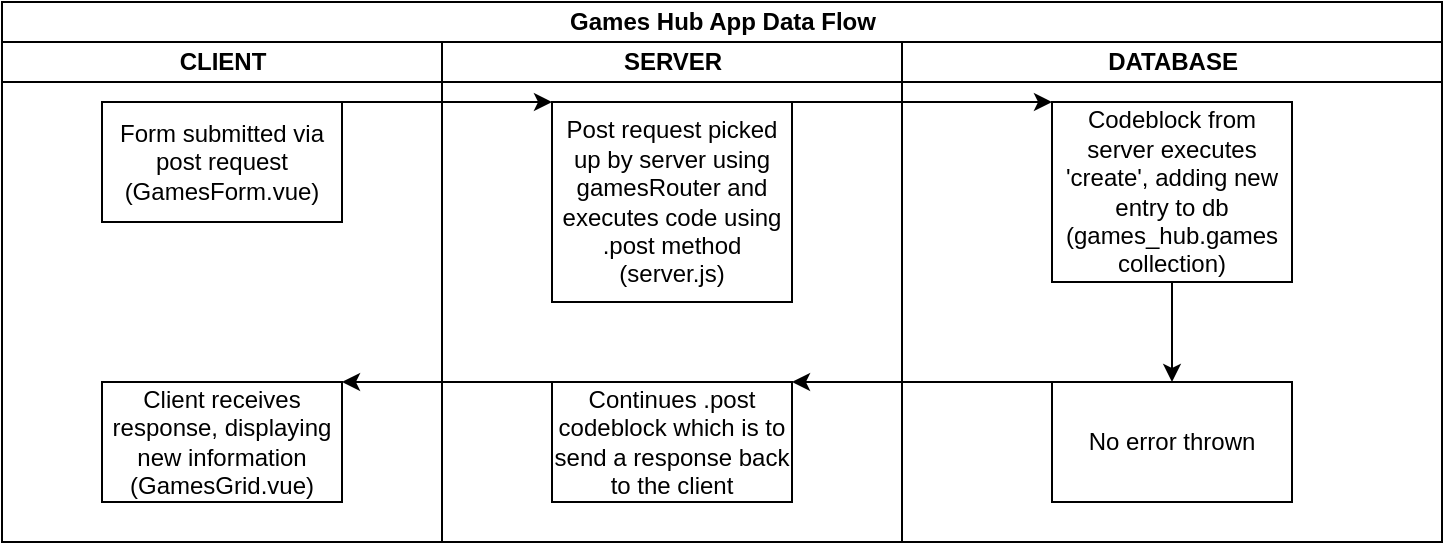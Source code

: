 <mxfile version="14.2.4" type="embed">
    <diagram id="baP4Zu5-Z4kkj23t-I2K" name="Page-1">
        <mxGraphModel dx="839" dy="481" grid="1" gridSize="10" guides="1" tooltips="1" connect="1" arrows="1" fold="1" page="1" pageScale="1" pageWidth="827" pageHeight="1169" math="0" shadow="0">
            <root>
                <mxCell id="0"/>
                <mxCell id="1" parent="0"/>
                <mxCell id="2" value="Games Hub App Data Flow" style="swimlane;html=1;childLayout=stackLayout;resizeParent=1;resizeParentMax=0;startSize=20;" vertex="1" parent="1">
                    <mxGeometry x="80" y="10" width="720" height="270" as="geometry"/>
                </mxCell>
                <mxCell id="3" value="CLIENT" style="swimlane;html=1;startSize=20;" vertex="1" parent="2">
                    <mxGeometry y="20" width="220" height="250" as="geometry"/>
                </mxCell>
                <mxCell id="6" value="Form submitted via post request&lt;br&gt;(GamesForm.vue)" style="rounded=0;whiteSpace=wrap;html=1;" vertex="1" parent="3">
                    <mxGeometry x="50" y="30" width="120" height="60" as="geometry"/>
                </mxCell>
                <mxCell id="11" value="Client receives response, displaying new information&lt;br&gt;(GamesGrid.vue)" style="rounded=0;whiteSpace=wrap;html=1;" vertex="1" parent="3">
                    <mxGeometry x="50" y="170" width="120" height="60" as="geometry"/>
                </mxCell>
                <mxCell id="4" value="SERVER" style="swimlane;html=1;startSize=20;" vertex="1" parent="2">
                    <mxGeometry x="220" y="20" width="230" height="250" as="geometry"/>
                </mxCell>
                <mxCell id="7" value="Post request picked up by server using gamesRouter and executes code using .post method&lt;br&gt;(server.js)" style="rounded=0;whiteSpace=wrap;html=1;" vertex="1" parent="4">
                    <mxGeometry x="55" y="30" width="120" height="100" as="geometry"/>
                </mxCell>
                <mxCell id="10" value="Continues .post codeblock which is to send a response back to the client" style="rounded=0;whiteSpace=wrap;html=1;" vertex="1" parent="4">
                    <mxGeometry x="55" y="170" width="120" height="60" as="geometry"/>
                </mxCell>
                <mxCell id="5" value="DATABASE" style="swimlane;html=1;startSize=20;" vertex="1" parent="2">
                    <mxGeometry x="450" y="20" width="270" height="250" as="geometry"/>
                </mxCell>
                <mxCell id="14" style="edgeStyle=orthogonalEdgeStyle;rounded=0;orthogonalLoop=1;jettySize=auto;html=1;exitX=0.5;exitY=1;exitDx=0;exitDy=0;entryX=0.5;entryY=0;entryDx=0;entryDy=0;" edge="1" parent="5" source="8" target="9">
                    <mxGeometry relative="1" as="geometry"/>
                </mxCell>
                <mxCell id="8" value="Codeblock from server executes 'create', adding new entry to db&lt;br&gt;(games_hub.games collection)" style="rounded=0;whiteSpace=wrap;html=1;" vertex="1" parent="5">
                    <mxGeometry x="75" y="30" width="120" height="90" as="geometry"/>
                </mxCell>
                <mxCell id="9" value="No error thrown" style="rounded=0;whiteSpace=wrap;html=1;" vertex="1" parent="5">
                    <mxGeometry x="75" y="170" width="120" height="60" as="geometry"/>
                </mxCell>
                <mxCell id="12" style="edgeStyle=orthogonalEdgeStyle;rounded=0;orthogonalLoop=1;jettySize=auto;html=1;exitX=1;exitY=0;exitDx=0;exitDy=0;entryX=0;entryY=0;entryDx=0;entryDy=0;" edge="1" parent="2" source="6" target="7">
                    <mxGeometry relative="1" as="geometry">
                        <Array as="points">
                            <mxPoint x="230" y="50"/>
                            <mxPoint x="230" y="50"/>
                        </Array>
                    </mxGeometry>
                </mxCell>
                <mxCell id="13" style="edgeStyle=orthogonalEdgeStyle;rounded=0;orthogonalLoop=1;jettySize=auto;html=1;exitX=1;exitY=0;exitDx=0;exitDy=0;entryX=0;entryY=0;entryDx=0;entryDy=0;" edge="1" parent="2" source="7" target="8">
                    <mxGeometry relative="1" as="geometry">
                        <Array as="points">
                            <mxPoint x="460" y="50"/>
                            <mxPoint x="460" y="50"/>
                        </Array>
                    </mxGeometry>
                </mxCell>
                <mxCell id="15" style="edgeStyle=orthogonalEdgeStyle;rounded=0;orthogonalLoop=1;jettySize=auto;html=1;exitX=0;exitY=0;exitDx=0;exitDy=0;entryX=1;entryY=0;entryDx=0;entryDy=0;" edge="1" parent="2" source="9" target="10">
                    <mxGeometry relative="1" as="geometry">
                        <Array as="points">
                            <mxPoint x="460" y="190"/>
                            <mxPoint x="460" y="190"/>
                        </Array>
                    </mxGeometry>
                </mxCell>
                <mxCell id="16" style="edgeStyle=orthogonalEdgeStyle;rounded=0;orthogonalLoop=1;jettySize=auto;html=1;exitX=0;exitY=0;exitDx=0;exitDy=0;entryX=1;entryY=0;entryDx=0;entryDy=0;" edge="1" parent="2" source="10" target="11">
                    <mxGeometry relative="1" as="geometry">
                        <Array as="points">
                            <mxPoint x="220" y="190"/>
                            <mxPoint x="220" y="190"/>
                        </Array>
                    </mxGeometry>
                </mxCell>
            </root>
        </mxGraphModel>
    </diagram>
</mxfile>